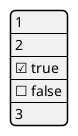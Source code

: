 {
  "sha1": "efkpb5n79bu2almr3saf9afd998huv4",
  "insertion": {
    "when": "2024-06-01T09:03:04.348Z",
    "url": "https://support.oneskyapp.com/hc/en-us/articles/208047697-JSON-sample-files",
    "user": "plantuml@gmail.com"
  }
}
@startjson
[1, 2, true, false, 3]
@endjson
